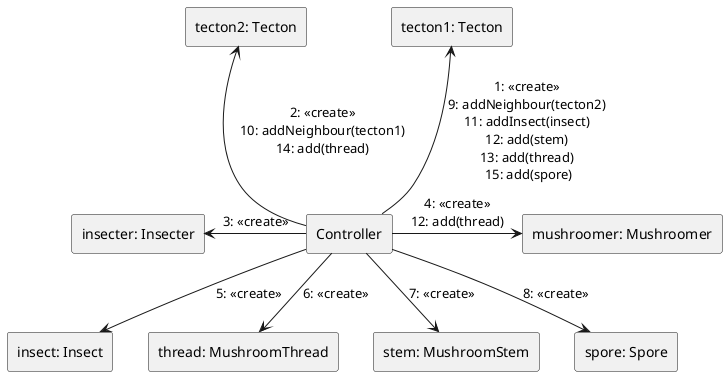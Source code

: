 @startuml Communication diagram
skinparam linestyle ortho

rectangle "Controller" as 0

'rectangle "map: Map" as 1

rectangle "tecton1: Tecton" as 2.1
rectangle "tecton2: Tecton" as 2.2

rectangle "insecter: Insecter" as 3.1
rectangle "mushroomer: Mushroomer" as 3.2

rectangle "insect: Insect" as 4

rectangle "thread: MushroomThread" as 5
rectangle "stem: MushroomStem" as 6

rectangle "spore: Spore" as 7


'0 -left-> 1: 1: <<create>>\n8: addTecton(tecton1)\n9: addTecton(tecton2)
0 -up-> 2.1: 1: <<create>>\n9: addNeighbour(tecton2)\n11: addInsect(insect)\n12: add(stem)\n13: add(thread)\n 15: add(spore)
0 -up-> 2.2: 2: <<create>>\n10: addNeighbour(tecton1)\n14: add(thread)

0 -left-> 3.1: 3: <<create>>
0 -right-> 3.2: 4: <<create>>\n12: add(thread)

0 -down-> 4: 5: <<create>>

0 --> 5: 6: <<create>>
0 --> 6: 7: <<create>>

0 --> 7: 8: <<create>>
'szerintem ezek nem is kellenek bele
'1.1 --> 4: 7. cut(thread)

'1.2 --> 2.1: 8. remove(thread)
'1.2 --> 2.2: 9. remove(thread)

@enduml
